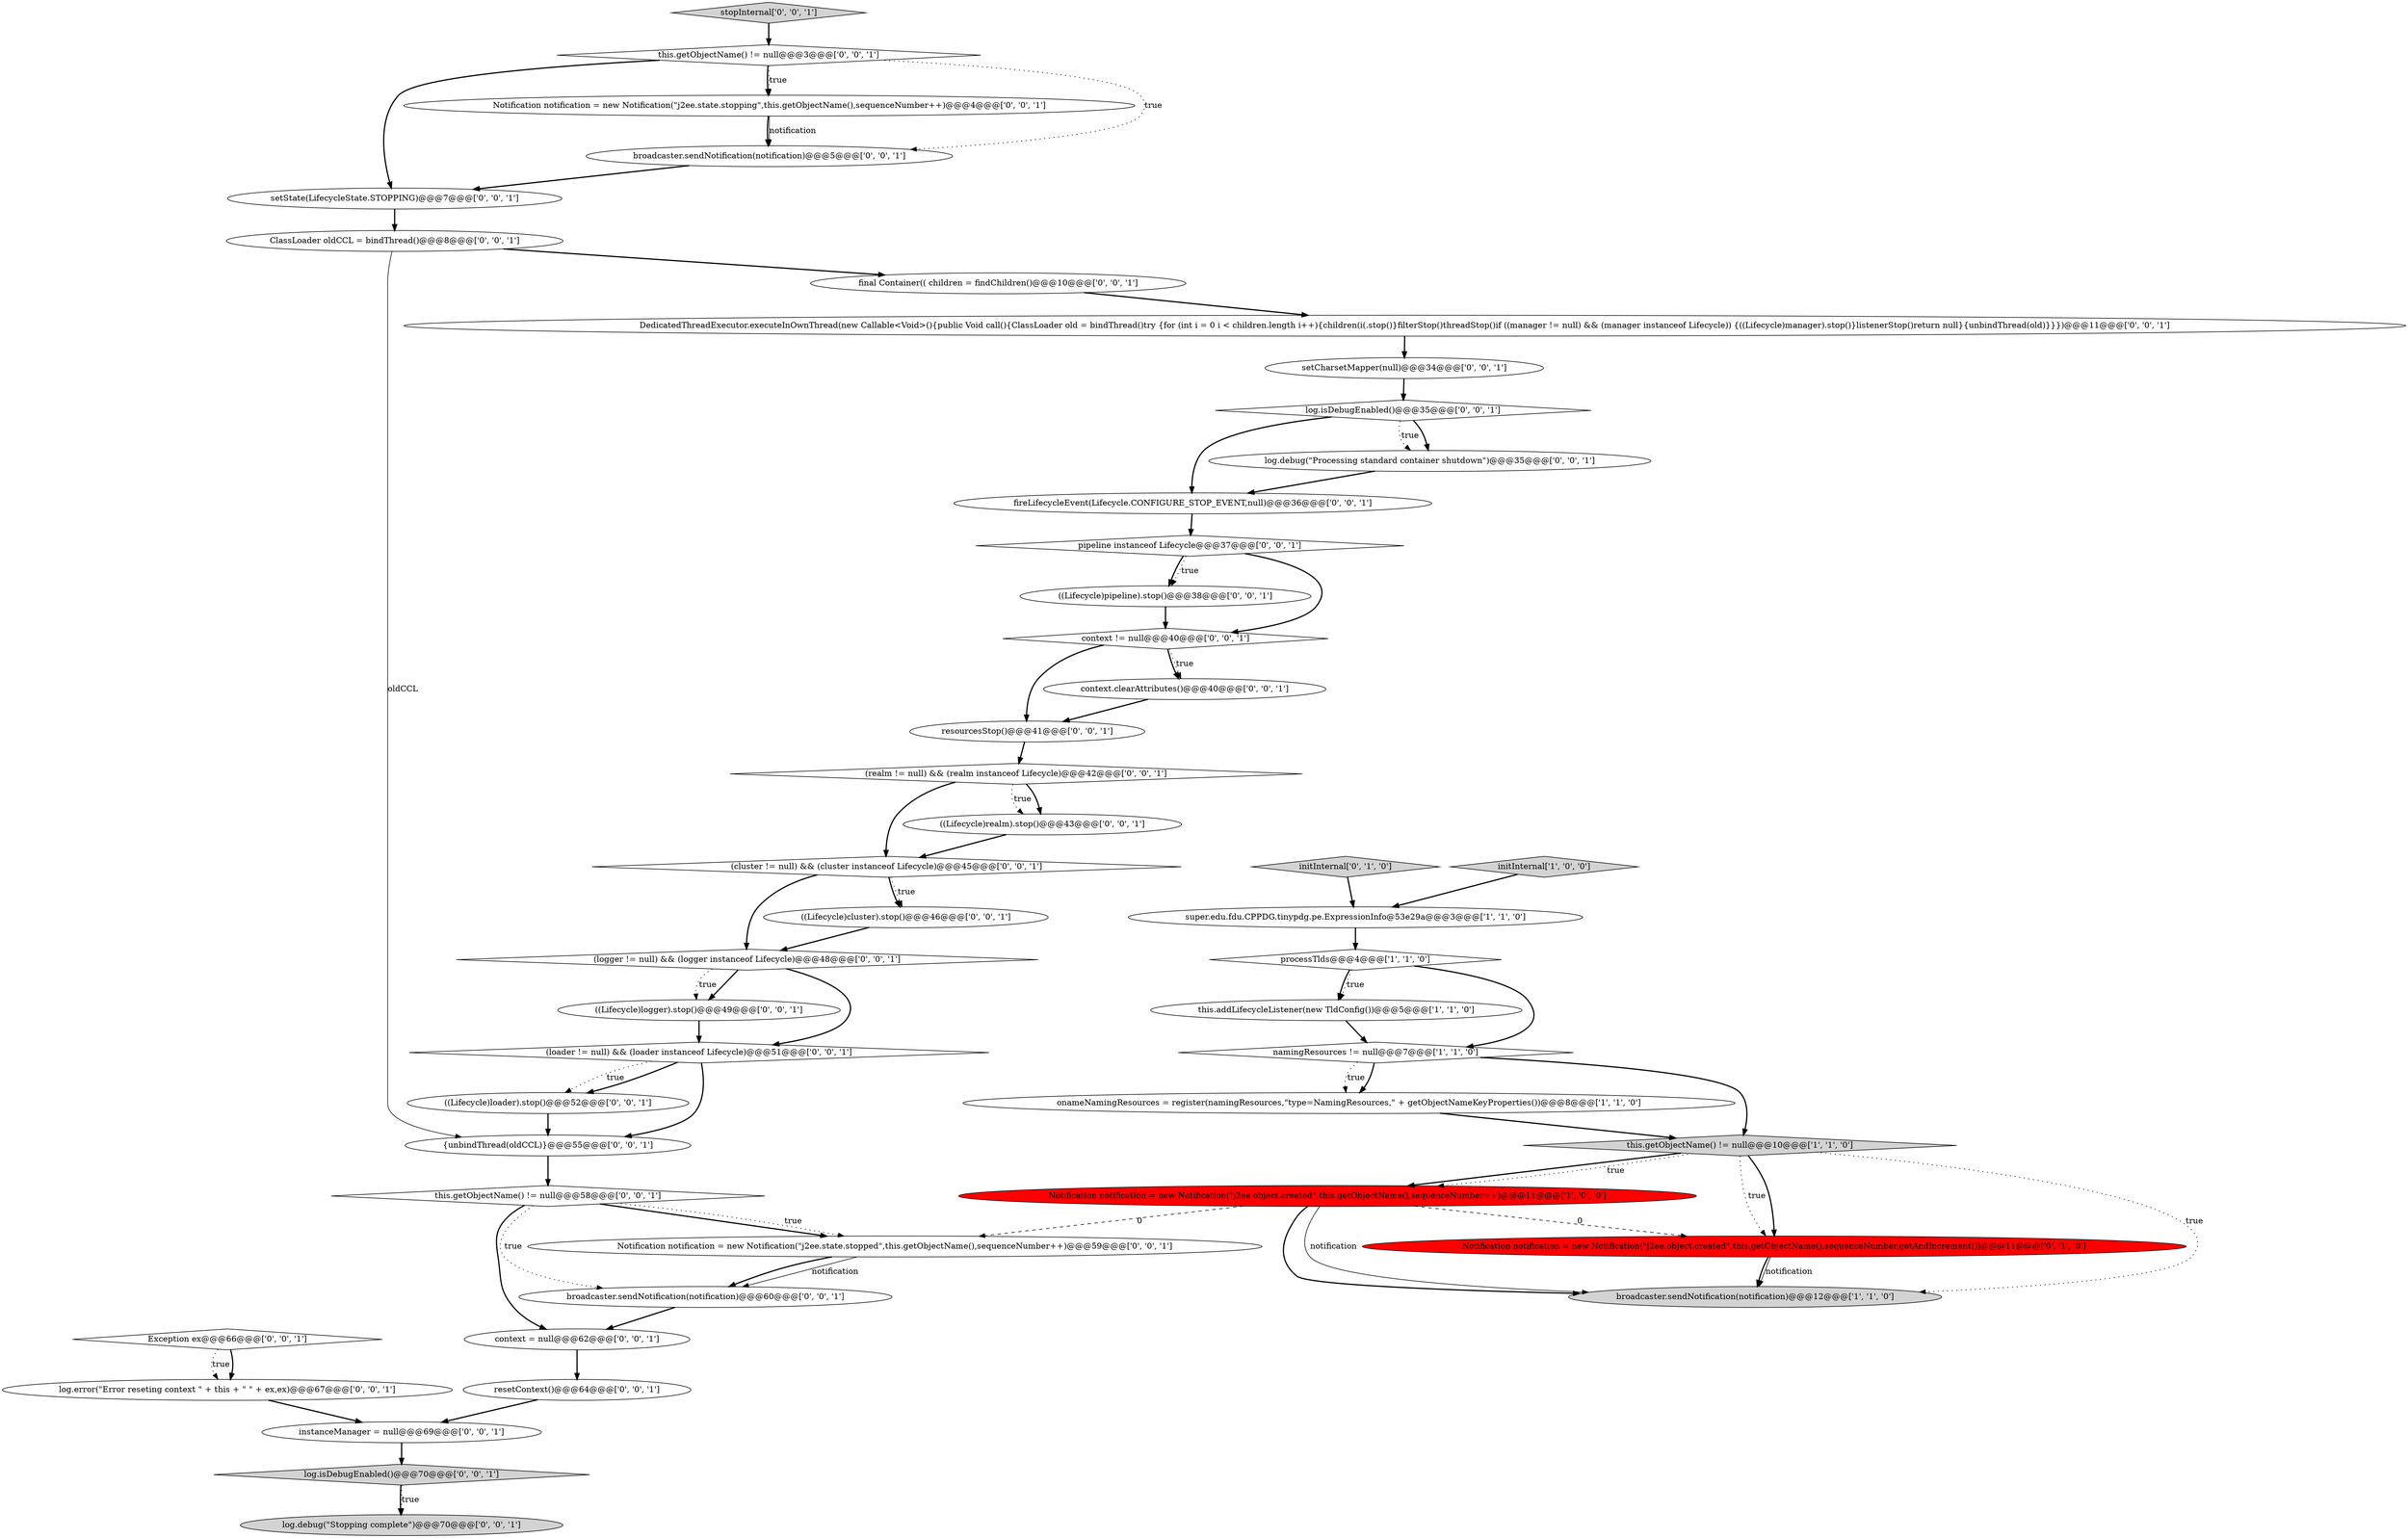 digraph {
21 [style = filled, label = "context.clearAttributes()@@@40@@@['0', '0', '1']", fillcolor = white, shape = ellipse image = "AAA0AAABBB3BBB"];
16 [style = filled, label = "setState(LifecycleState.STOPPING)@@@7@@@['0', '0', '1']", fillcolor = white, shape = ellipse image = "AAA0AAABBB3BBB"];
40 [style = filled, label = "setCharsetMapper(null)@@@34@@@['0', '0', '1']", fillcolor = white, shape = ellipse image = "AAA0AAABBB3BBB"];
25 [style = filled, label = "(cluster != null) && (cluster instanceof Lifecycle)@@@45@@@['0', '0', '1']", fillcolor = white, shape = diamond image = "AAA0AAABBB3BBB"];
8 [style = filled, label = "broadcaster.sendNotification(notification)@@@12@@@['1', '1', '0']", fillcolor = lightgray, shape = ellipse image = "AAA0AAABBB1BBB"];
27 [style = filled, label = "final Container(( children = findChildren()@@@10@@@['0', '0', '1']", fillcolor = white, shape = ellipse image = "AAA0AAABBB3BBB"];
43 [style = filled, label = "this.getObjectName() != null@@@3@@@['0', '0', '1']", fillcolor = white, shape = diamond image = "AAA0AAABBB3BBB"];
45 [style = filled, label = "log.debug(\"Stopping complete\")@@@70@@@['0', '0', '1']", fillcolor = lightgray, shape = ellipse image = "AAA0AAABBB3BBB"];
13 [style = filled, label = "this.getObjectName() != null@@@58@@@['0', '0', '1']", fillcolor = white, shape = diamond image = "AAA0AAABBB3BBB"];
2 [style = filled, label = "processTlds@@@4@@@['1', '1', '0']", fillcolor = white, shape = diamond image = "AAA0AAABBB1BBB"];
35 [style = filled, label = "fireLifecycleEvent(Lifecycle.CONFIGURE_STOP_EVENT,null)@@@36@@@['0', '0', '1']", fillcolor = white, shape = ellipse image = "AAA0AAABBB3BBB"];
37 [style = filled, label = "Notification notification = new Notification(\"j2ee.state.stopped\",this.getObjectName(),sequenceNumber++)@@@59@@@['0', '0', '1']", fillcolor = white, shape = ellipse image = "AAA0AAABBB3BBB"];
29 [style = filled, label = "pipeline instanceof Lifecycle@@@37@@@['0', '0', '1']", fillcolor = white, shape = diamond image = "AAA0AAABBB3BBB"];
9 [style = filled, label = "initInternal['0', '1', '0']", fillcolor = lightgray, shape = diamond image = "AAA0AAABBB2BBB"];
3 [style = filled, label = "super.edu.fdu.CPPDG.tinypdg.pe.ExpressionInfo@53e29a@@@3@@@['1', '1', '0']", fillcolor = white, shape = ellipse image = "AAA0AAABBB1BBB"];
46 [style = filled, label = "broadcaster.sendNotification(notification)@@@60@@@['0', '0', '1']", fillcolor = white, shape = ellipse image = "AAA0AAABBB3BBB"];
44 [style = filled, label = "broadcaster.sendNotification(notification)@@@5@@@['0', '0', '1']", fillcolor = white, shape = ellipse image = "AAA0AAABBB3BBB"];
7 [style = filled, label = "Notification notification = new Notification(\"j2ee.object.created\",this.getObjectName(),sequenceNumber++)@@@11@@@['1', '0', '0']", fillcolor = red, shape = ellipse image = "AAA1AAABBB1BBB"];
0 [style = filled, label = "namingResources != null@@@7@@@['1', '1', '0']", fillcolor = white, shape = diamond image = "AAA0AAABBB1BBB"];
26 [style = filled, label = "((Lifecycle)cluster).stop()@@@46@@@['0', '0', '1']", fillcolor = white, shape = ellipse image = "AAA0AAABBB3BBB"];
19 [style = filled, label = "((Lifecycle)loader).stop()@@@52@@@['0', '0', '1']", fillcolor = white, shape = ellipse image = "AAA0AAABBB3BBB"];
24 [style = filled, label = "((Lifecycle)pipeline).stop()@@@38@@@['0', '0', '1']", fillcolor = white, shape = ellipse image = "AAA0AAABBB3BBB"];
33 [style = filled, label = "log.debug(\"Processing standard container shutdown\")@@@35@@@['0', '0', '1']", fillcolor = white, shape = ellipse image = "AAA0AAABBB3BBB"];
28 [style = filled, label = "Exception ex@@@66@@@['0', '0', '1']", fillcolor = white, shape = diamond image = "AAA0AAABBB3BBB"];
41 [style = filled, label = "((Lifecycle)realm).stop()@@@43@@@['0', '0', '1']", fillcolor = white, shape = ellipse image = "AAA0AAABBB3BBB"];
12 [style = filled, label = "resourcesStop()@@@41@@@['0', '0', '1']", fillcolor = white, shape = ellipse image = "AAA0AAABBB3BBB"];
4 [style = filled, label = "initInternal['1', '0', '0']", fillcolor = lightgray, shape = diamond image = "AAA0AAABBB1BBB"];
30 [style = filled, label = "context != null@@@40@@@['0', '0', '1']", fillcolor = white, shape = diamond image = "AAA0AAABBB3BBB"];
22 [style = filled, label = "{unbindThread(oldCCL)}@@@55@@@['0', '0', '1']", fillcolor = white, shape = ellipse image = "AAA0AAABBB3BBB"];
14 [style = filled, label = "DedicatedThreadExecutor.executeInOwnThread(new Callable<Void>(){public Void call(){ClassLoader old = bindThread()try {for (int i = 0 i < children.length i++){children(i(.stop()}filterStop()threadStop()if ((manager != null) && (manager instanceof Lifecycle)) {((Lifecycle)manager).stop()}listenerStop()return null}{unbindThread(old)}}})@@@11@@@['0', '0', '1']", fillcolor = white, shape = ellipse image = "AAA0AAABBB3BBB"];
18 [style = filled, label = "log.error(\"Error reseting context \" + this + \" \" + ex,ex)@@@67@@@['0', '0', '1']", fillcolor = white, shape = ellipse image = "AAA0AAABBB3BBB"];
34 [style = filled, label = "instanceManager = null@@@69@@@['0', '0', '1']", fillcolor = white, shape = ellipse image = "AAA0AAABBB3BBB"];
23 [style = filled, label = "(logger != null) && (logger instanceof Lifecycle)@@@48@@@['0', '0', '1']", fillcolor = white, shape = diamond image = "AAA0AAABBB3BBB"];
42 [style = filled, label = "stopInternal['0', '0', '1']", fillcolor = lightgray, shape = diamond image = "AAA0AAABBB3BBB"];
1 [style = filled, label = "this.getObjectName() != null@@@10@@@['1', '1', '0']", fillcolor = lightgray, shape = diamond image = "AAA0AAABBB1BBB"];
5 [style = filled, label = "this.addLifecycleListener(new TldConfig())@@@5@@@['1', '1', '0']", fillcolor = white, shape = ellipse image = "AAA0AAABBB1BBB"];
17 [style = filled, label = "log.isDebugEnabled()@@@35@@@['0', '0', '1']", fillcolor = white, shape = diamond image = "AAA0AAABBB3BBB"];
10 [style = filled, label = "Notification notification = new Notification(\"j2ee.object.created\",this.getObjectName(),sequenceNumber.getAndIncrement())@@@11@@@['0', '1', '0']", fillcolor = red, shape = ellipse image = "AAA1AAABBB2BBB"];
32 [style = filled, label = "log.isDebugEnabled()@@@70@@@['0', '0', '1']", fillcolor = lightgray, shape = diamond image = "AAA0AAABBB3BBB"];
36 [style = filled, label = "resetContext()@@@64@@@['0', '0', '1']", fillcolor = white, shape = ellipse image = "AAA0AAABBB3BBB"];
20 [style = filled, label = "((Lifecycle)logger).stop()@@@49@@@['0', '0', '1']", fillcolor = white, shape = ellipse image = "AAA0AAABBB3BBB"];
38 [style = filled, label = "(loader != null) && (loader instanceof Lifecycle)@@@51@@@['0', '0', '1']", fillcolor = white, shape = diamond image = "AAA0AAABBB3BBB"];
11 [style = filled, label = "Notification notification = new Notification(\"j2ee.state.stopping\",this.getObjectName(),sequenceNumber++)@@@4@@@['0', '0', '1']", fillcolor = white, shape = ellipse image = "AAA0AAABBB3BBB"];
39 [style = filled, label = "ClassLoader oldCCL = bindThread()@@@8@@@['0', '0', '1']", fillcolor = white, shape = ellipse image = "AAA0AAABBB3BBB"];
6 [style = filled, label = "onameNamingResources = register(namingResources,\"type=NamingResources,\" + getObjectNameKeyProperties())@@@8@@@['1', '1', '0']", fillcolor = white, shape = ellipse image = "AAA0AAABBB1BBB"];
15 [style = filled, label = "context = null@@@62@@@['0', '0', '1']", fillcolor = white, shape = ellipse image = "AAA0AAABBB3BBB"];
31 [style = filled, label = "(realm != null) && (realm instanceof Lifecycle)@@@42@@@['0', '0', '1']", fillcolor = white, shape = diamond image = "AAA0AAABBB3BBB"];
4->3 [style = bold, label=""];
32->45 [style = bold, label=""];
43->16 [style = bold, label=""];
33->35 [style = bold, label=""];
23->20 [style = bold, label=""];
31->25 [style = bold, label=""];
28->18 [style = bold, label=""];
35->29 [style = bold, label=""];
42->43 [style = bold, label=""];
1->10 [style = dotted, label="true"];
27->14 [style = bold, label=""];
36->34 [style = bold, label=""];
29->30 [style = bold, label=""];
0->6 [style = bold, label=""];
25->23 [style = bold, label=""];
46->15 [style = bold, label=""];
18->34 [style = bold, label=""];
11->44 [style = bold, label=""];
38->19 [style = dotted, label="true"];
32->45 [style = dotted, label="true"];
17->33 [style = bold, label=""];
43->11 [style = dotted, label="true"];
11->44 [style = solid, label="notification"];
20->38 [style = bold, label=""];
10->8 [style = solid, label="notification"];
39->27 [style = bold, label=""];
7->8 [style = bold, label=""];
0->6 [style = dotted, label="true"];
30->21 [style = dotted, label="true"];
1->7 [style = bold, label=""];
38->19 [style = bold, label=""];
24->30 [style = bold, label=""];
43->11 [style = bold, label=""];
21->12 [style = bold, label=""];
1->7 [style = dotted, label="true"];
6->1 [style = bold, label=""];
13->37 [style = bold, label=""];
43->44 [style = dotted, label="true"];
23->20 [style = dotted, label="true"];
30->21 [style = bold, label=""];
2->0 [style = bold, label=""];
30->12 [style = bold, label=""];
13->46 [style = dotted, label="true"];
37->46 [style = bold, label=""];
44->16 [style = bold, label=""];
3->2 [style = bold, label=""];
5->0 [style = bold, label=""];
10->8 [style = bold, label=""];
37->46 [style = solid, label="notification"];
0->1 [style = bold, label=""];
28->18 [style = dotted, label="true"];
26->23 [style = bold, label=""];
23->38 [style = bold, label=""];
25->26 [style = bold, label=""];
40->17 [style = bold, label=""];
1->8 [style = dotted, label="true"];
31->41 [style = bold, label=""];
9->3 [style = bold, label=""];
7->10 [style = dashed, label="0"];
16->39 [style = bold, label=""];
34->32 [style = bold, label=""];
13->37 [style = dotted, label="true"];
31->41 [style = dotted, label="true"];
41->25 [style = bold, label=""];
13->15 [style = bold, label=""];
7->37 [style = dashed, label="0"];
38->22 [style = bold, label=""];
2->5 [style = dotted, label="true"];
29->24 [style = bold, label=""];
1->10 [style = bold, label=""];
29->24 [style = dotted, label="true"];
19->22 [style = bold, label=""];
17->33 [style = dotted, label="true"];
7->8 [style = solid, label="notification"];
14->40 [style = bold, label=""];
12->31 [style = bold, label=""];
22->13 [style = bold, label=""];
25->26 [style = dotted, label="true"];
39->22 [style = solid, label="oldCCL"];
2->5 [style = bold, label=""];
15->36 [style = bold, label=""];
17->35 [style = bold, label=""];
}
